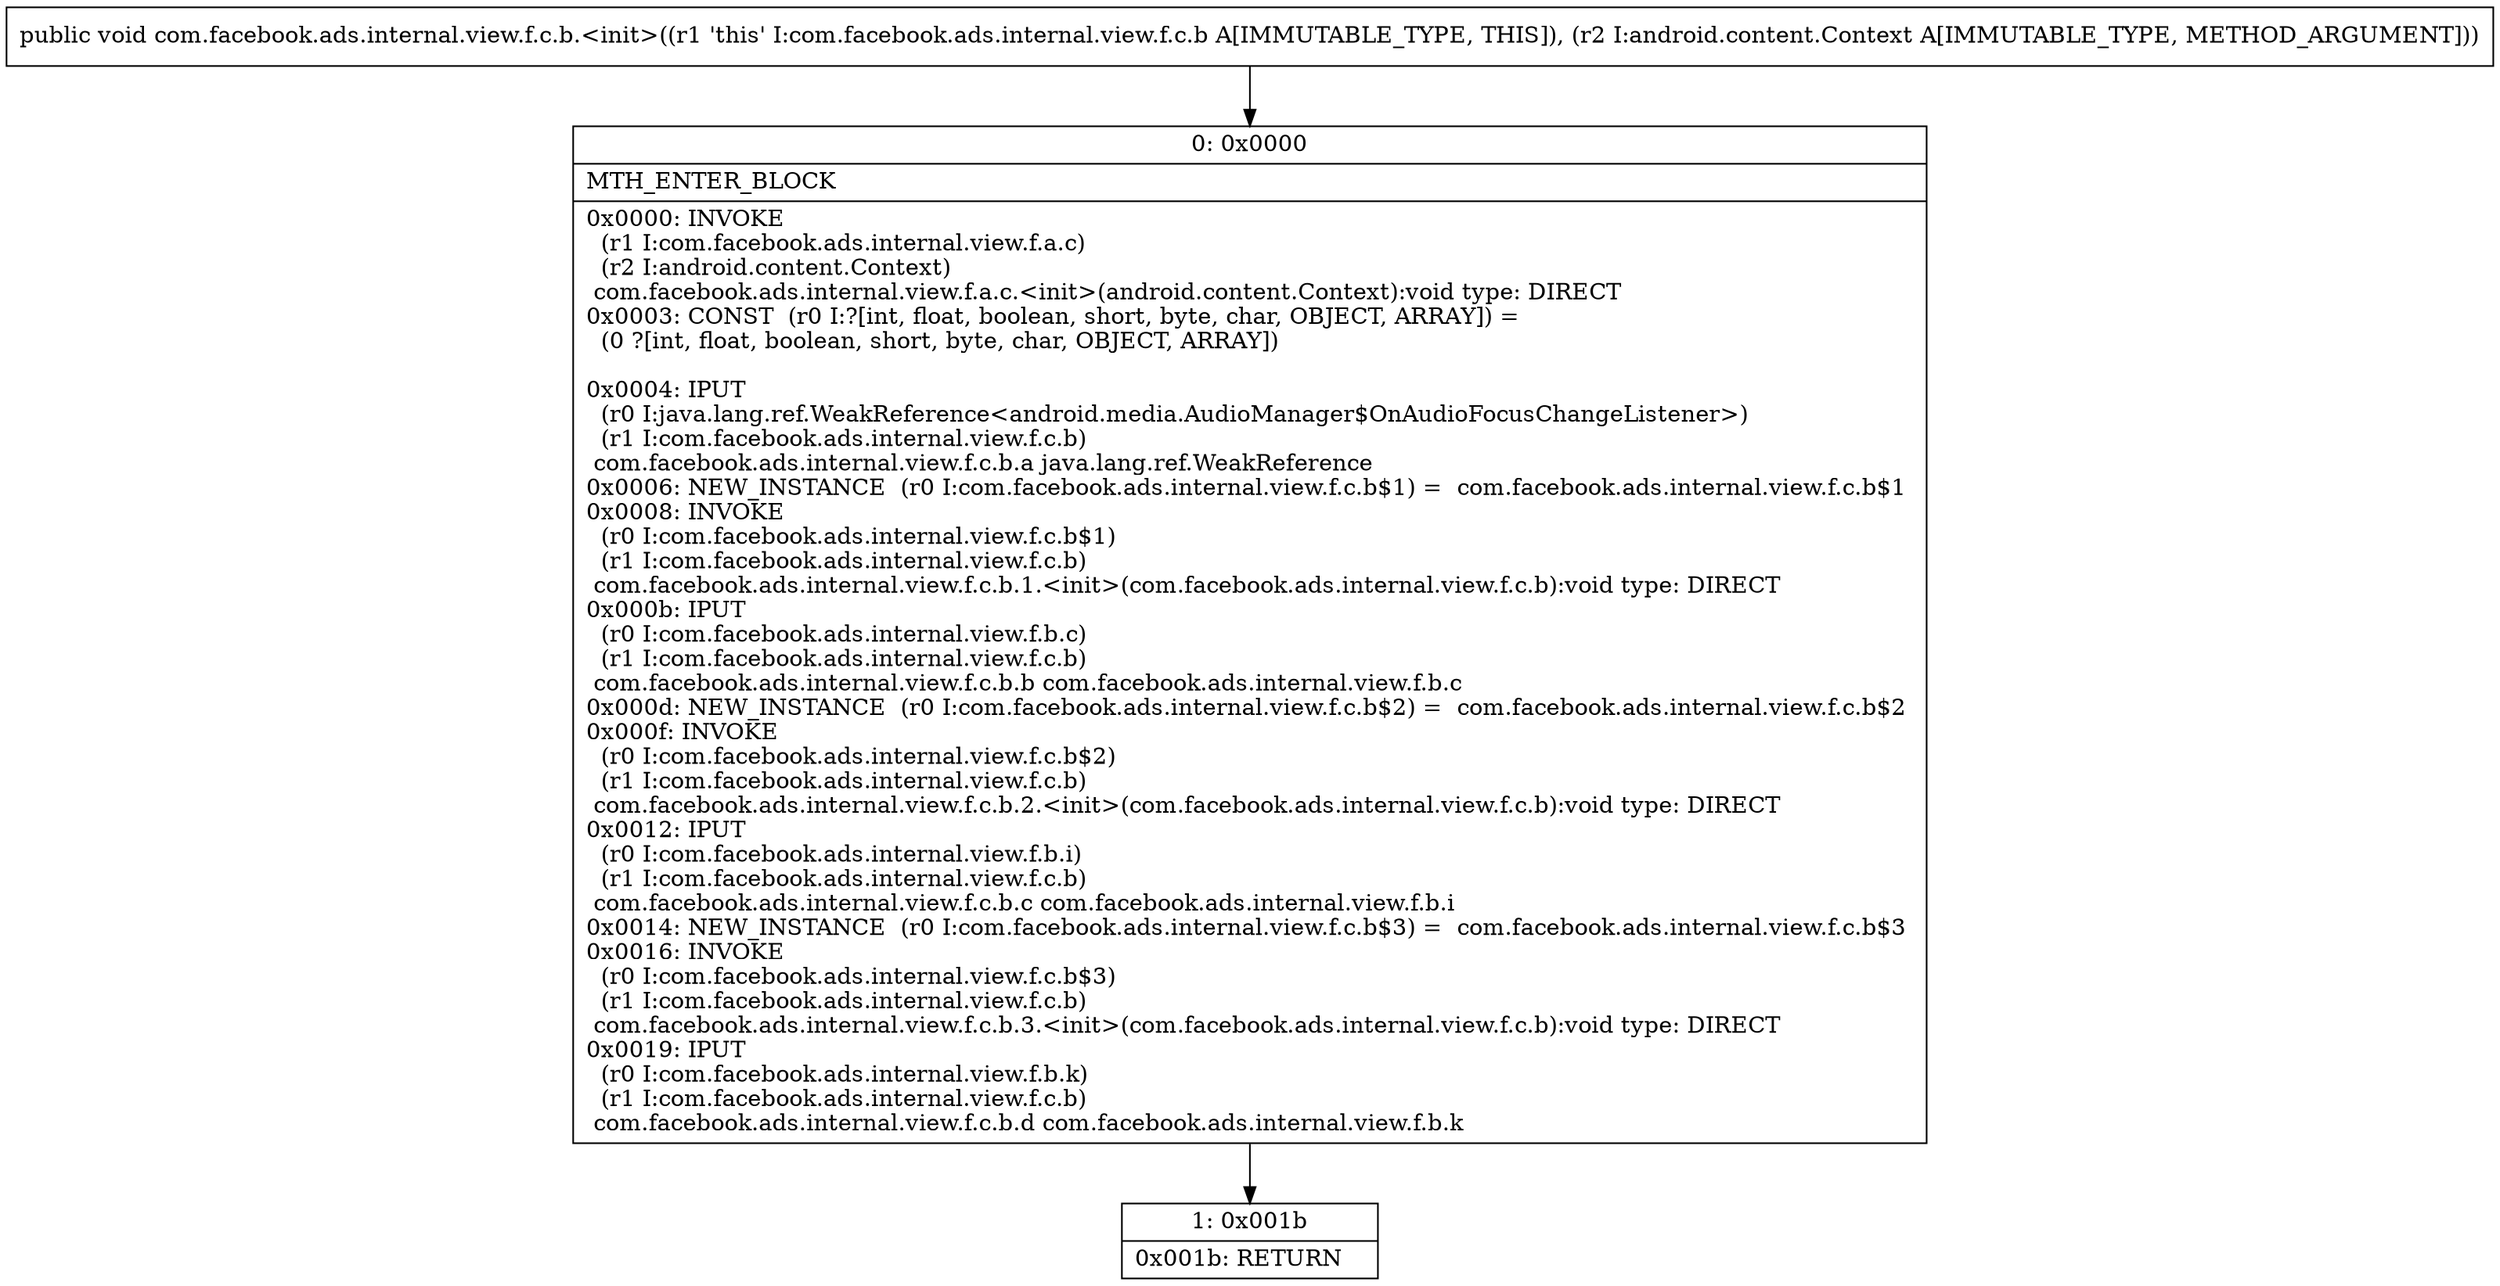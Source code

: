 digraph "CFG forcom.facebook.ads.internal.view.f.c.b.\<init\>(Landroid\/content\/Context;)V" {
Node_0 [shape=record,label="{0\:\ 0x0000|MTH_ENTER_BLOCK\l|0x0000: INVOKE  \l  (r1 I:com.facebook.ads.internal.view.f.a.c)\l  (r2 I:android.content.Context)\l com.facebook.ads.internal.view.f.a.c.\<init\>(android.content.Context):void type: DIRECT \l0x0003: CONST  (r0 I:?[int, float, boolean, short, byte, char, OBJECT, ARRAY]) = \l  (0 ?[int, float, boolean, short, byte, char, OBJECT, ARRAY])\l \l0x0004: IPUT  \l  (r0 I:java.lang.ref.WeakReference\<android.media.AudioManager$OnAudioFocusChangeListener\>)\l  (r1 I:com.facebook.ads.internal.view.f.c.b)\l com.facebook.ads.internal.view.f.c.b.a java.lang.ref.WeakReference \l0x0006: NEW_INSTANCE  (r0 I:com.facebook.ads.internal.view.f.c.b$1) =  com.facebook.ads.internal.view.f.c.b$1 \l0x0008: INVOKE  \l  (r0 I:com.facebook.ads.internal.view.f.c.b$1)\l  (r1 I:com.facebook.ads.internal.view.f.c.b)\l com.facebook.ads.internal.view.f.c.b.1.\<init\>(com.facebook.ads.internal.view.f.c.b):void type: DIRECT \l0x000b: IPUT  \l  (r0 I:com.facebook.ads.internal.view.f.b.c)\l  (r1 I:com.facebook.ads.internal.view.f.c.b)\l com.facebook.ads.internal.view.f.c.b.b com.facebook.ads.internal.view.f.b.c \l0x000d: NEW_INSTANCE  (r0 I:com.facebook.ads.internal.view.f.c.b$2) =  com.facebook.ads.internal.view.f.c.b$2 \l0x000f: INVOKE  \l  (r0 I:com.facebook.ads.internal.view.f.c.b$2)\l  (r1 I:com.facebook.ads.internal.view.f.c.b)\l com.facebook.ads.internal.view.f.c.b.2.\<init\>(com.facebook.ads.internal.view.f.c.b):void type: DIRECT \l0x0012: IPUT  \l  (r0 I:com.facebook.ads.internal.view.f.b.i)\l  (r1 I:com.facebook.ads.internal.view.f.c.b)\l com.facebook.ads.internal.view.f.c.b.c com.facebook.ads.internal.view.f.b.i \l0x0014: NEW_INSTANCE  (r0 I:com.facebook.ads.internal.view.f.c.b$3) =  com.facebook.ads.internal.view.f.c.b$3 \l0x0016: INVOKE  \l  (r0 I:com.facebook.ads.internal.view.f.c.b$3)\l  (r1 I:com.facebook.ads.internal.view.f.c.b)\l com.facebook.ads.internal.view.f.c.b.3.\<init\>(com.facebook.ads.internal.view.f.c.b):void type: DIRECT \l0x0019: IPUT  \l  (r0 I:com.facebook.ads.internal.view.f.b.k)\l  (r1 I:com.facebook.ads.internal.view.f.c.b)\l com.facebook.ads.internal.view.f.c.b.d com.facebook.ads.internal.view.f.b.k \l}"];
Node_1 [shape=record,label="{1\:\ 0x001b|0x001b: RETURN   \l}"];
MethodNode[shape=record,label="{public void com.facebook.ads.internal.view.f.c.b.\<init\>((r1 'this' I:com.facebook.ads.internal.view.f.c.b A[IMMUTABLE_TYPE, THIS]), (r2 I:android.content.Context A[IMMUTABLE_TYPE, METHOD_ARGUMENT])) }"];
MethodNode -> Node_0;
Node_0 -> Node_1;
}

